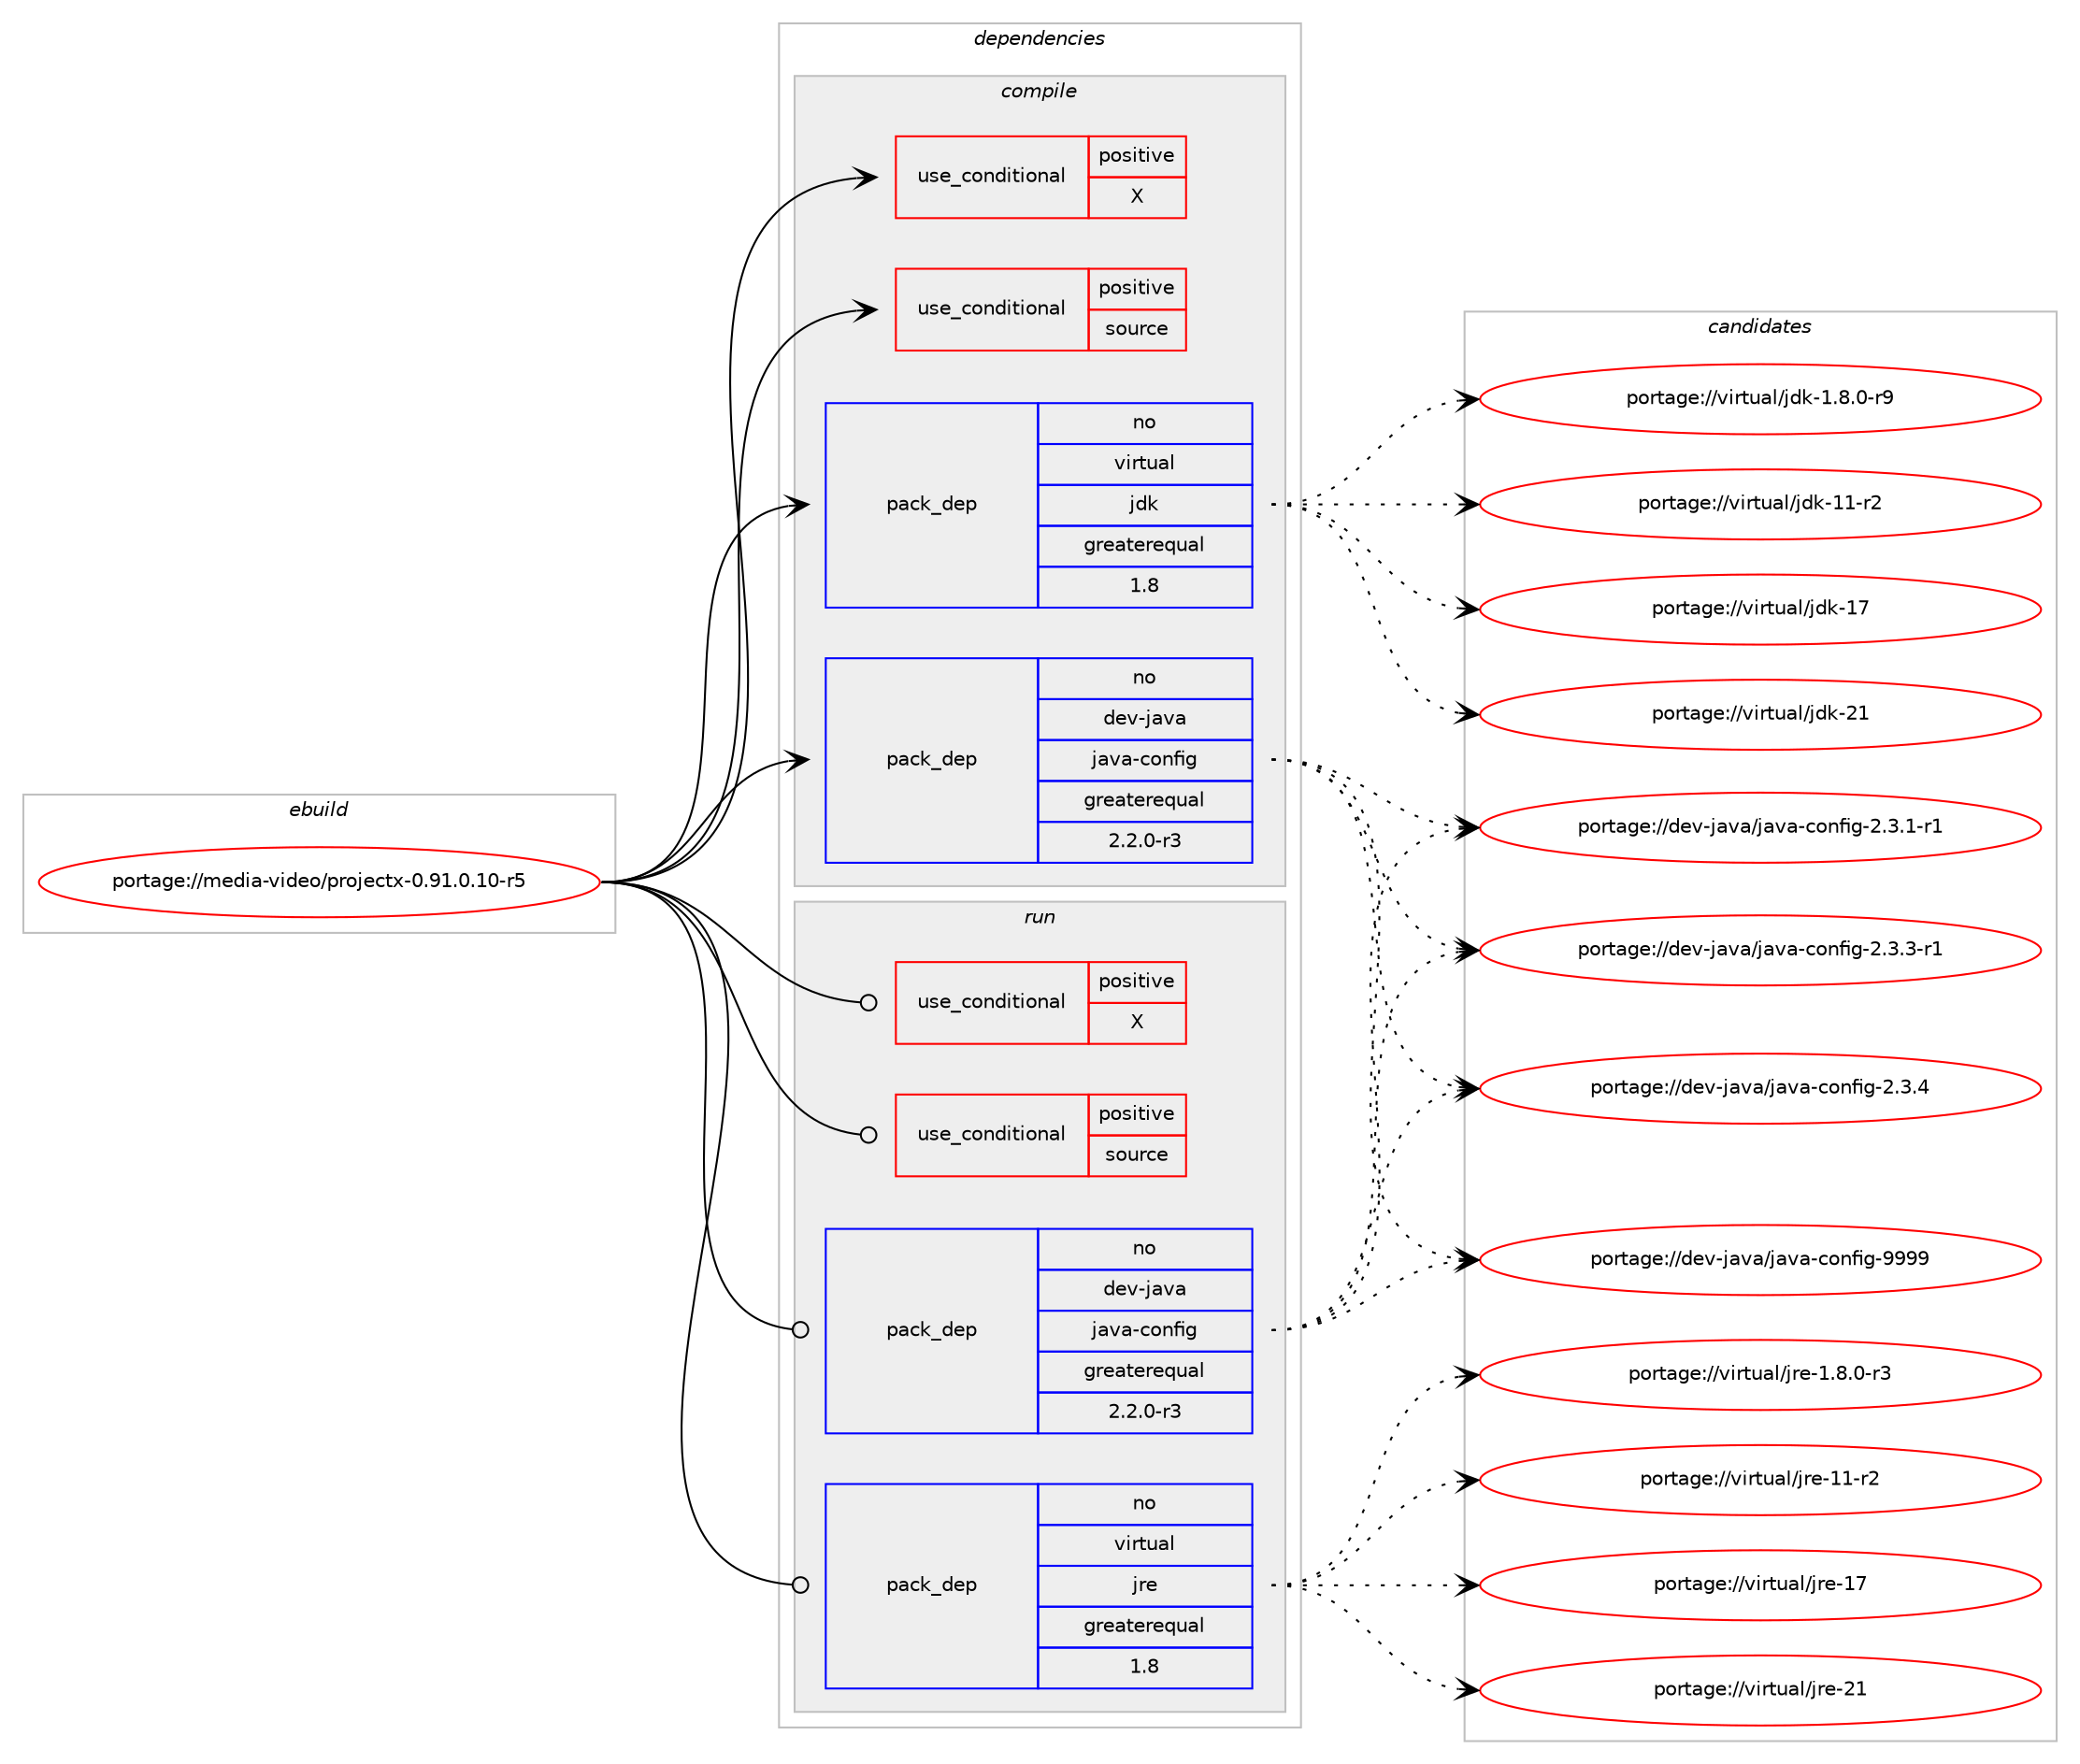 digraph prolog {

# *************
# Graph options
# *************

newrank=true;
concentrate=true;
compound=true;
graph [rankdir=LR,fontname=Helvetica,fontsize=10,ranksep=1.5];#, ranksep=2.5, nodesep=0.2];
edge  [arrowhead=vee];
node  [fontname=Helvetica,fontsize=10];

# **********
# The ebuild
# **********

subgraph cluster_leftcol {
color=gray;
rank=same;
label=<<i>ebuild</i>>;
id [label="portage://media-video/projectx-0.91.0.10-r5", color=red, width=4, href="../media-video/projectx-0.91.0.10-r5.svg"];
}

# ****************
# The dependencies
# ****************

subgraph cluster_midcol {
color=gray;
label=<<i>dependencies</i>>;
subgraph cluster_compile {
fillcolor="#eeeeee";
style=filled;
label=<<i>compile</i>>;
subgraph cond83489 {
dependency171657 [label=<<TABLE BORDER="0" CELLBORDER="1" CELLSPACING="0" CELLPADDING="4"><TR><TD ROWSPAN="3" CELLPADDING="10">use_conditional</TD></TR><TR><TD>positive</TD></TR><TR><TD>X</TD></TR></TABLE>>, shape=none, color=red];
# *** BEGIN UNKNOWN DEPENDENCY TYPE (TODO) ***
# dependency171657 -> package_dependency(portage://media-video/projectx-0.91.0.10-r5,install,no,dev-java,browserlauncher2,none,[,,],[slot(1.0)],[])
# *** END UNKNOWN DEPENDENCY TYPE (TODO) ***

}
id:e -> dependency171657:w [weight=20,style="solid",arrowhead="vee"];
subgraph cond83490 {
dependency171658 [label=<<TABLE BORDER="0" CELLBORDER="1" CELLSPACING="0" CELLPADDING="4"><TR><TD ROWSPAN="3" CELLPADDING="10">use_conditional</TD></TR><TR><TD>positive</TD></TR><TR><TD>source</TD></TR></TABLE>>, shape=none, color=red];
# *** BEGIN UNKNOWN DEPENDENCY TYPE (TODO) ***
# dependency171658 -> package_dependency(portage://media-video/projectx-0.91.0.10-r5,install,no,app-arch,zip,none,[,,],[],[])
# *** END UNKNOWN DEPENDENCY TYPE (TODO) ***

}
id:e -> dependency171658:w [weight=20,style="solid",arrowhead="vee"];
# *** BEGIN UNKNOWN DEPENDENCY TYPE (TODO) ***
# id -> package_dependency(portage://media-video/projectx-0.91.0.10-r5,install,no,app-arch,xz-utils,none,[,,],[],[])
# *** END UNKNOWN DEPENDENCY TYPE (TODO) ***

# *** BEGIN UNKNOWN DEPENDENCY TYPE (TODO) ***
# id -> package_dependency(portage://media-video/projectx-0.91.0.10-r5,install,no,dev-java,commons-net,none,[,,],[slot(0)],[])
# *** END UNKNOWN DEPENDENCY TYPE (TODO) ***

subgraph pack85688 {
dependency171659 [label=<<TABLE BORDER="0" CELLBORDER="1" CELLSPACING="0" CELLPADDING="4" WIDTH="220"><TR><TD ROWSPAN="6" CELLPADDING="30">pack_dep</TD></TR><TR><TD WIDTH="110">no</TD></TR><TR><TD>dev-java</TD></TR><TR><TD>java-config</TD></TR><TR><TD>greaterequal</TD></TR><TR><TD>2.2.0-r3</TD></TR></TABLE>>, shape=none, color=blue];
}
id:e -> dependency171659:w [weight=20,style="solid",arrowhead="vee"];
subgraph pack85689 {
dependency171660 [label=<<TABLE BORDER="0" CELLBORDER="1" CELLSPACING="0" CELLPADDING="4" WIDTH="220"><TR><TD ROWSPAN="6" CELLPADDING="30">pack_dep</TD></TR><TR><TD WIDTH="110">no</TD></TR><TR><TD>virtual</TD></TR><TR><TD>jdk</TD></TR><TR><TD>greaterequal</TD></TR><TR><TD>1.8</TD></TR></TABLE>>, shape=none, color=blue];
}
id:e -> dependency171660:w [weight=20,style="solid",arrowhead="vee"];
}
subgraph cluster_compileandrun {
fillcolor="#eeeeee";
style=filled;
label=<<i>compile and run</i>>;
}
subgraph cluster_run {
fillcolor="#eeeeee";
style=filled;
label=<<i>run</i>>;
subgraph cond83491 {
dependency171661 [label=<<TABLE BORDER="0" CELLBORDER="1" CELLSPACING="0" CELLPADDING="4"><TR><TD ROWSPAN="3" CELLPADDING="10">use_conditional</TD></TR><TR><TD>positive</TD></TR><TR><TD>X</TD></TR></TABLE>>, shape=none, color=red];
# *** BEGIN UNKNOWN DEPENDENCY TYPE (TODO) ***
# dependency171661 -> package_dependency(portage://media-video/projectx-0.91.0.10-r5,run,no,dev-java,browserlauncher2,none,[,,],[slot(1.0)],[])
# *** END UNKNOWN DEPENDENCY TYPE (TODO) ***

}
id:e -> dependency171661:w [weight=20,style="solid",arrowhead="odot"];
subgraph cond83492 {
dependency171662 [label=<<TABLE BORDER="0" CELLBORDER="1" CELLSPACING="0" CELLPADDING="4"><TR><TD ROWSPAN="3" CELLPADDING="10">use_conditional</TD></TR><TR><TD>positive</TD></TR><TR><TD>source</TD></TR></TABLE>>, shape=none, color=red];
# *** BEGIN UNKNOWN DEPENDENCY TYPE (TODO) ***
# dependency171662 -> package_dependency(portage://media-video/projectx-0.91.0.10-r5,run,no,app-arch,zip,none,[,,],[],[])
# *** END UNKNOWN DEPENDENCY TYPE (TODO) ***

}
id:e -> dependency171662:w [weight=20,style="solid",arrowhead="odot"];
# *** BEGIN UNKNOWN DEPENDENCY TYPE (TODO) ***
# id -> package_dependency(portage://media-video/projectx-0.91.0.10-r5,run,no,dev-java,commons-net,none,[,,],[slot(0)],[])
# *** END UNKNOWN DEPENDENCY TYPE (TODO) ***

subgraph pack85690 {
dependency171663 [label=<<TABLE BORDER="0" CELLBORDER="1" CELLSPACING="0" CELLPADDING="4" WIDTH="220"><TR><TD ROWSPAN="6" CELLPADDING="30">pack_dep</TD></TR><TR><TD WIDTH="110">no</TD></TR><TR><TD>dev-java</TD></TR><TR><TD>java-config</TD></TR><TR><TD>greaterequal</TD></TR><TR><TD>2.2.0-r3</TD></TR></TABLE>>, shape=none, color=blue];
}
id:e -> dependency171663:w [weight=20,style="solid",arrowhead="odot"];
subgraph pack85691 {
dependency171664 [label=<<TABLE BORDER="0" CELLBORDER="1" CELLSPACING="0" CELLPADDING="4" WIDTH="220"><TR><TD ROWSPAN="6" CELLPADDING="30">pack_dep</TD></TR><TR><TD WIDTH="110">no</TD></TR><TR><TD>virtual</TD></TR><TR><TD>jre</TD></TR><TR><TD>greaterequal</TD></TR><TR><TD>1.8</TD></TR></TABLE>>, shape=none, color=blue];
}
id:e -> dependency171664:w [weight=20,style="solid",arrowhead="odot"];
}
}

# **************
# The candidates
# **************

subgraph cluster_choices {
rank=same;
color=gray;
label=<<i>candidates</i>>;

subgraph choice85688 {
color=black;
nodesep=1;
choice10010111845106971189747106971189745991111101021051034550465146494511449 [label="portage://dev-java/java-config-2.3.1-r1", color=red, width=4,href="../dev-java/java-config-2.3.1-r1.svg"];
choice10010111845106971189747106971189745991111101021051034550465146514511449 [label="portage://dev-java/java-config-2.3.3-r1", color=red, width=4,href="../dev-java/java-config-2.3.3-r1.svg"];
choice1001011184510697118974710697118974599111110102105103455046514652 [label="portage://dev-java/java-config-2.3.4", color=red, width=4,href="../dev-java/java-config-2.3.4.svg"];
choice10010111845106971189747106971189745991111101021051034557575757 [label="portage://dev-java/java-config-9999", color=red, width=4,href="../dev-java/java-config-9999.svg"];
dependency171659:e -> choice10010111845106971189747106971189745991111101021051034550465146494511449:w [style=dotted,weight="100"];
dependency171659:e -> choice10010111845106971189747106971189745991111101021051034550465146514511449:w [style=dotted,weight="100"];
dependency171659:e -> choice1001011184510697118974710697118974599111110102105103455046514652:w [style=dotted,weight="100"];
dependency171659:e -> choice10010111845106971189747106971189745991111101021051034557575757:w [style=dotted,weight="100"];
}
subgraph choice85689 {
color=black;
nodesep=1;
choice11810511411611797108471061001074549465646484511457 [label="portage://virtual/jdk-1.8.0-r9", color=red, width=4,href="../virtual/jdk-1.8.0-r9.svg"];
choice11810511411611797108471061001074549494511450 [label="portage://virtual/jdk-11-r2", color=red, width=4,href="../virtual/jdk-11-r2.svg"];
choice1181051141161179710847106100107454955 [label="portage://virtual/jdk-17", color=red, width=4,href="../virtual/jdk-17.svg"];
choice1181051141161179710847106100107455049 [label="portage://virtual/jdk-21", color=red, width=4,href="../virtual/jdk-21.svg"];
dependency171660:e -> choice11810511411611797108471061001074549465646484511457:w [style=dotted,weight="100"];
dependency171660:e -> choice11810511411611797108471061001074549494511450:w [style=dotted,weight="100"];
dependency171660:e -> choice1181051141161179710847106100107454955:w [style=dotted,weight="100"];
dependency171660:e -> choice1181051141161179710847106100107455049:w [style=dotted,weight="100"];
}
subgraph choice85690 {
color=black;
nodesep=1;
choice10010111845106971189747106971189745991111101021051034550465146494511449 [label="portage://dev-java/java-config-2.3.1-r1", color=red, width=4,href="../dev-java/java-config-2.3.1-r1.svg"];
choice10010111845106971189747106971189745991111101021051034550465146514511449 [label="portage://dev-java/java-config-2.3.3-r1", color=red, width=4,href="../dev-java/java-config-2.3.3-r1.svg"];
choice1001011184510697118974710697118974599111110102105103455046514652 [label="portage://dev-java/java-config-2.3.4", color=red, width=4,href="../dev-java/java-config-2.3.4.svg"];
choice10010111845106971189747106971189745991111101021051034557575757 [label="portage://dev-java/java-config-9999", color=red, width=4,href="../dev-java/java-config-9999.svg"];
dependency171663:e -> choice10010111845106971189747106971189745991111101021051034550465146494511449:w [style=dotted,weight="100"];
dependency171663:e -> choice10010111845106971189747106971189745991111101021051034550465146514511449:w [style=dotted,weight="100"];
dependency171663:e -> choice1001011184510697118974710697118974599111110102105103455046514652:w [style=dotted,weight="100"];
dependency171663:e -> choice10010111845106971189747106971189745991111101021051034557575757:w [style=dotted,weight="100"];
}
subgraph choice85691 {
color=black;
nodesep=1;
choice11810511411611797108471061141014549465646484511451 [label="portage://virtual/jre-1.8.0-r3", color=red, width=4,href="../virtual/jre-1.8.0-r3.svg"];
choice11810511411611797108471061141014549494511450 [label="portage://virtual/jre-11-r2", color=red, width=4,href="../virtual/jre-11-r2.svg"];
choice1181051141161179710847106114101454955 [label="portage://virtual/jre-17", color=red, width=4,href="../virtual/jre-17.svg"];
choice1181051141161179710847106114101455049 [label="portage://virtual/jre-21", color=red, width=4,href="../virtual/jre-21.svg"];
dependency171664:e -> choice11810511411611797108471061141014549465646484511451:w [style=dotted,weight="100"];
dependency171664:e -> choice11810511411611797108471061141014549494511450:w [style=dotted,weight="100"];
dependency171664:e -> choice1181051141161179710847106114101454955:w [style=dotted,weight="100"];
dependency171664:e -> choice1181051141161179710847106114101455049:w [style=dotted,weight="100"];
}
}

}
